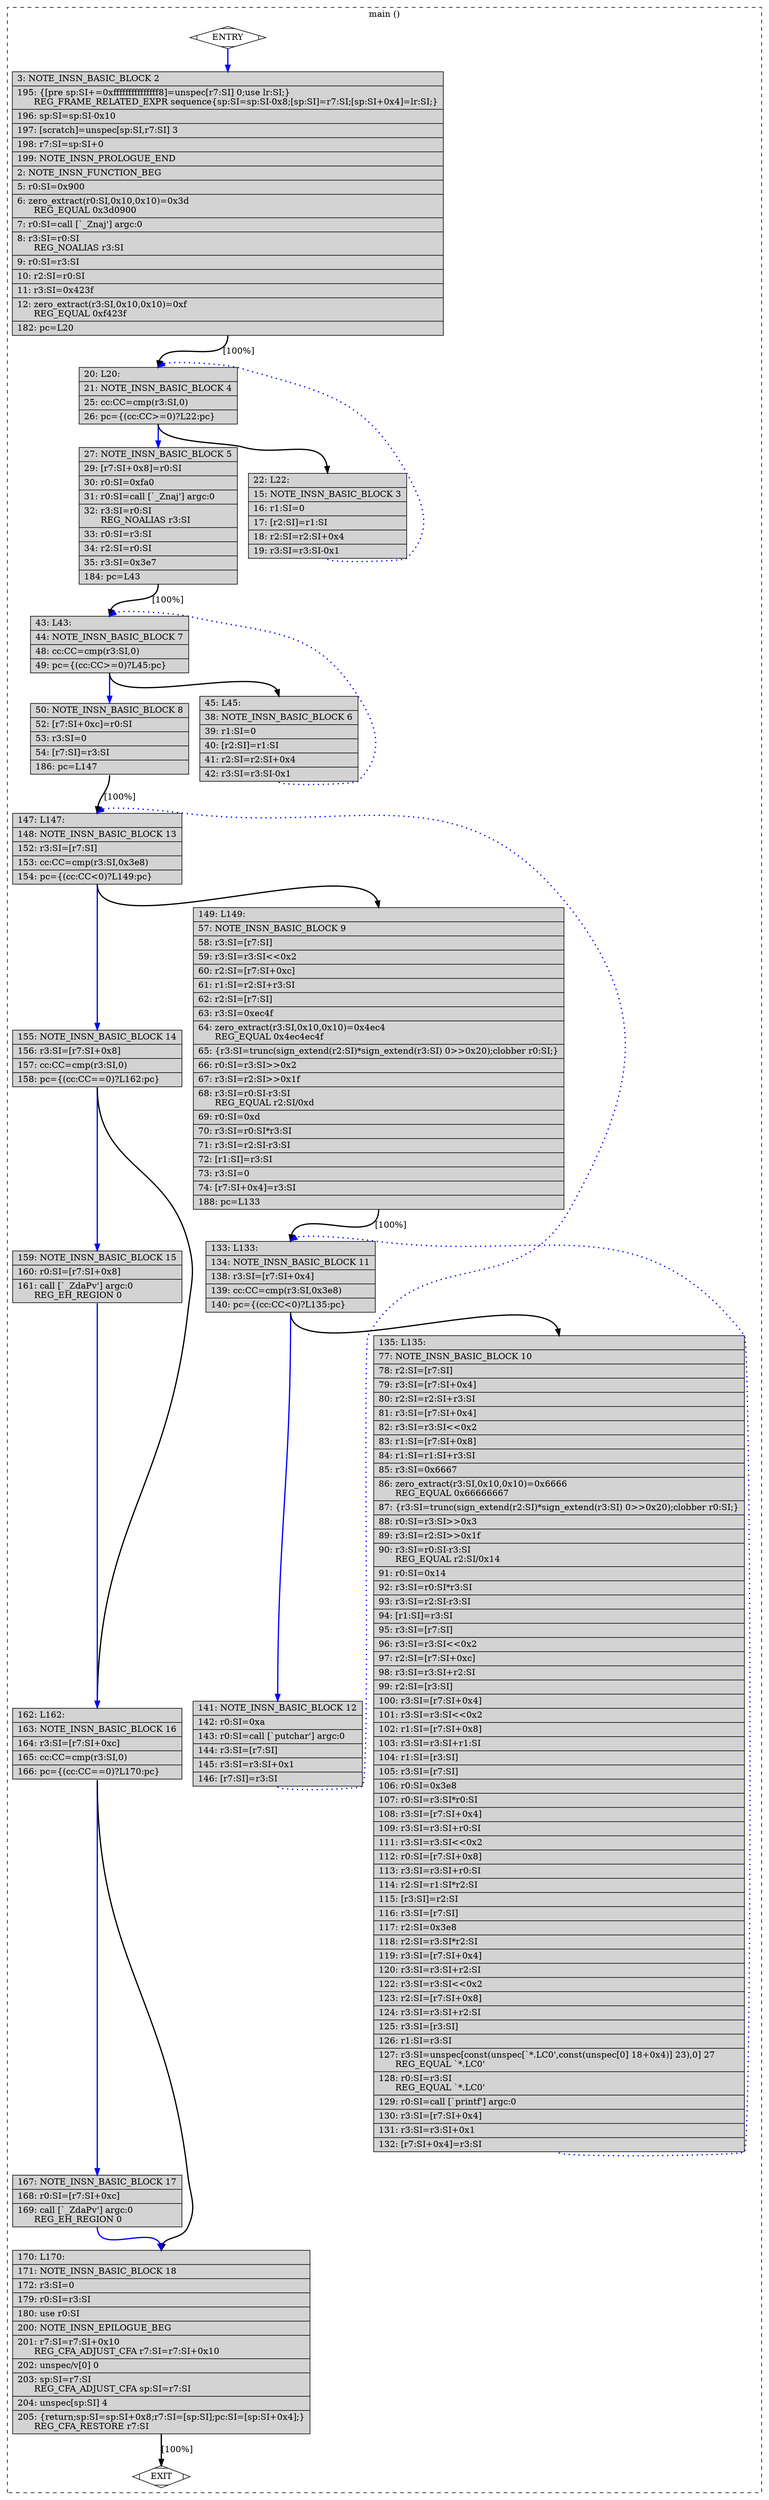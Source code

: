 digraph "a-matmul-v2.cpp.297r.pro_and_epilogue" {
overlap=false;
subgraph "cluster_main" {
	style="dashed";
	color="black";
	label="main ()";
	fn_0_basic_block_0 [shape=Mdiamond,style=filled,fillcolor=white,label="ENTRY"];

	fn_0_basic_block_2 [shape=record,style=filled,fillcolor=lightgrey,label="{\ \ \ \ 3:\ NOTE_INSN_BASIC_BLOCK\ 2\l\
|\ \ 195:\ \{[pre\ sp:SI+=0xfffffffffffffff8]=unspec[r7:SI]\ 0;use\ lr:SI;\}\l\
\ \ \ \ \ \ REG_FRAME_RELATED_EXPR\ sequence\{sp:SI=sp:SI-0x8;[sp:SI]=r7:SI;[sp:SI+0x4]=lr:SI;\}\l\
|\ \ 196:\ sp:SI=sp:SI-0x10\l\
|\ \ 197:\ [scratch]=unspec[sp:SI,r7:SI]\ 3\l\
|\ \ 198:\ r7:SI=sp:SI+0\l\
|\ \ 199:\ NOTE_INSN_PROLOGUE_END\l\
|\ \ \ \ 2:\ NOTE_INSN_FUNCTION_BEG\l\
|\ \ \ \ 5:\ r0:SI=0x900\l\
|\ \ \ \ 6:\ zero_extract(r0:SI,0x10,0x10)=0x3d\l\
\ \ \ \ \ \ REG_EQUAL\ 0x3d0900\l\
|\ \ \ \ 7:\ r0:SI=call\ [`_Znaj']\ argc:0\l\
|\ \ \ \ 8:\ r3:SI=r0:SI\l\
\ \ \ \ \ \ REG_NOALIAS\ r3:SI\l\
|\ \ \ \ 9:\ r0:SI=r3:SI\l\
|\ \ \ 10:\ r2:SI=r0:SI\l\
|\ \ \ 11:\ r3:SI=0x423f\l\
|\ \ \ 12:\ zero_extract(r3:SI,0x10,0x10)=0xf\l\
\ \ \ \ \ \ REG_EQUAL\ 0xf423f\l\
|\ \ 182:\ pc=L20\l\
}"];

	fn_0_basic_block_4 [shape=record,style=filled,fillcolor=lightgrey,label="{\ \ \ 20:\ L20:\l\
|\ \ \ 21:\ NOTE_INSN_BASIC_BLOCK\ 4\l\
|\ \ \ 25:\ cc:CC=cmp(r3:SI,0)\l\
|\ \ \ 26:\ pc=\{(cc:CC\>=0)?L22:pc\}\l\
}"];

	fn_0_basic_block_5 [shape=record,style=filled,fillcolor=lightgrey,label="{\ \ \ 27:\ NOTE_INSN_BASIC_BLOCK\ 5\l\
|\ \ \ 29:\ [r7:SI+0x8]=r0:SI\l\
|\ \ \ 30:\ r0:SI=0xfa0\l\
|\ \ \ 31:\ r0:SI=call\ [`_Znaj']\ argc:0\l\
|\ \ \ 32:\ r3:SI=r0:SI\l\
\ \ \ \ \ \ REG_NOALIAS\ r3:SI\l\
|\ \ \ 33:\ r0:SI=r3:SI\l\
|\ \ \ 34:\ r2:SI=r0:SI\l\
|\ \ \ 35:\ r3:SI=0x3e7\l\
|\ \ 184:\ pc=L43\l\
}"];

	fn_0_basic_block_7 [shape=record,style=filled,fillcolor=lightgrey,label="{\ \ \ 43:\ L43:\l\
|\ \ \ 44:\ NOTE_INSN_BASIC_BLOCK\ 7\l\
|\ \ \ 48:\ cc:CC=cmp(r3:SI,0)\l\
|\ \ \ 49:\ pc=\{(cc:CC\>=0)?L45:pc\}\l\
}"];

	fn_0_basic_block_8 [shape=record,style=filled,fillcolor=lightgrey,label="{\ \ \ 50:\ NOTE_INSN_BASIC_BLOCK\ 8\l\
|\ \ \ 52:\ [r7:SI+0xc]=r0:SI\l\
|\ \ \ 53:\ r3:SI=0\l\
|\ \ \ 54:\ [r7:SI]=r3:SI\l\
|\ \ 186:\ pc=L147\l\
}"];

	fn_0_basic_block_13 [shape=record,style=filled,fillcolor=lightgrey,label="{\ \ 147:\ L147:\l\
|\ \ 148:\ NOTE_INSN_BASIC_BLOCK\ 13\l\
|\ \ 152:\ r3:SI=[r7:SI]\l\
|\ \ 153:\ cc:CC=cmp(r3:SI,0x3e8)\l\
|\ \ 154:\ pc=\{(cc:CC\<0)?L149:pc\}\l\
}"];

	fn_0_basic_block_14 [shape=record,style=filled,fillcolor=lightgrey,label="{\ \ 155:\ NOTE_INSN_BASIC_BLOCK\ 14\l\
|\ \ 156:\ r3:SI=[r7:SI+0x8]\l\
|\ \ 157:\ cc:CC=cmp(r3:SI,0)\l\
|\ \ 158:\ pc=\{(cc:CC==0)?L162:pc\}\l\
}"];

	fn_0_basic_block_15 [shape=record,style=filled,fillcolor=lightgrey,label="{\ \ 159:\ NOTE_INSN_BASIC_BLOCK\ 15\l\
|\ \ 160:\ r0:SI=[r7:SI+0x8]\l\
|\ \ 161:\ call\ [`_ZdaPv']\ argc:0\l\
\ \ \ \ \ \ REG_EH_REGION\ 0\l\
}"];

	fn_0_basic_block_16 [shape=record,style=filled,fillcolor=lightgrey,label="{\ \ 162:\ L162:\l\
|\ \ 163:\ NOTE_INSN_BASIC_BLOCK\ 16\l\
|\ \ 164:\ r3:SI=[r7:SI+0xc]\l\
|\ \ 165:\ cc:CC=cmp(r3:SI,0)\l\
|\ \ 166:\ pc=\{(cc:CC==0)?L170:pc\}\l\
}"];

	fn_0_basic_block_17 [shape=record,style=filled,fillcolor=lightgrey,label="{\ \ 167:\ NOTE_INSN_BASIC_BLOCK\ 17\l\
|\ \ 168:\ r0:SI=[r7:SI+0xc]\l\
|\ \ 169:\ call\ [`_ZdaPv']\ argc:0\l\
\ \ \ \ \ \ REG_EH_REGION\ 0\l\
}"];

	fn_0_basic_block_18 [shape=record,style=filled,fillcolor=lightgrey,label="{\ \ 170:\ L170:\l\
|\ \ 171:\ NOTE_INSN_BASIC_BLOCK\ 18\l\
|\ \ 172:\ r3:SI=0\l\
|\ \ 179:\ r0:SI=r3:SI\l\
|\ \ 180:\ use\ r0:SI\l\
|\ \ 200:\ NOTE_INSN_EPILOGUE_BEG\l\
|\ \ 201:\ r7:SI=r7:SI+0x10\l\
\ \ \ \ \ \ REG_CFA_ADJUST_CFA\ r7:SI=r7:SI+0x10\l\
|\ \ 202:\ unspec/v[0]\ 0\l\
|\ \ 203:\ sp:SI=r7:SI\l\
\ \ \ \ \ \ REG_CFA_ADJUST_CFA\ sp:SI=r7:SI\l\
|\ \ 204:\ unspec[sp:SI]\ 4\l\
|\ \ 205:\ \{return;sp:SI=sp:SI+0x8;r7:SI=[sp:SI];pc:SI=[sp:SI+0x4];\}\l\
\ \ \ \ \ \ REG_CFA_RESTORE\ r7:SI\l\
}"];

	fn_0_basic_block_9 [shape=record,style=filled,fillcolor=lightgrey,label="{\ \ 149:\ L149:\l\
|\ \ \ 57:\ NOTE_INSN_BASIC_BLOCK\ 9\l\
|\ \ \ 58:\ r3:SI=[r7:SI]\l\
|\ \ \ 59:\ r3:SI=r3:SI\<\<0x2\l\
|\ \ \ 60:\ r2:SI=[r7:SI+0xc]\l\
|\ \ \ 61:\ r1:SI=r2:SI+r3:SI\l\
|\ \ \ 62:\ r2:SI=[r7:SI]\l\
|\ \ \ 63:\ r3:SI=0xec4f\l\
|\ \ \ 64:\ zero_extract(r3:SI,0x10,0x10)=0x4ec4\l\
\ \ \ \ \ \ REG_EQUAL\ 0x4ec4ec4f\l\
|\ \ \ 65:\ \{r3:SI=trunc(sign_extend(r2:SI)*sign_extend(r3:SI)\ 0\>\>0x20);clobber\ r0:SI;\}\l\
|\ \ \ 66:\ r0:SI=r3:SI\>\>0x2\l\
|\ \ \ 67:\ r3:SI=r2:SI\>\>0x1f\l\
|\ \ \ 68:\ r3:SI=r0:SI-r3:SI\l\
\ \ \ \ \ \ REG_EQUAL\ r2:SI/0xd\l\
|\ \ \ 69:\ r0:SI=0xd\l\
|\ \ \ 70:\ r3:SI=r0:SI*r3:SI\l\
|\ \ \ 71:\ r3:SI=r2:SI-r3:SI\l\
|\ \ \ 72:\ [r1:SI]=r3:SI\l\
|\ \ \ 73:\ r3:SI=0\l\
|\ \ \ 74:\ [r7:SI+0x4]=r3:SI\l\
|\ \ 188:\ pc=L133\l\
}"];

	fn_0_basic_block_11 [shape=record,style=filled,fillcolor=lightgrey,label="{\ \ 133:\ L133:\l\
|\ \ 134:\ NOTE_INSN_BASIC_BLOCK\ 11\l\
|\ \ 138:\ r3:SI=[r7:SI+0x4]\l\
|\ \ 139:\ cc:CC=cmp(r3:SI,0x3e8)\l\
|\ \ 140:\ pc=\{(cc:CC\<0)?L135:pc\}\l\
}"];

	fn_0_basic_block_12 [shape=record,style=filled,fillcolor=lightgrey,label="{\ \ 141:\ NOTE_INSN_BASIC_BLOCK\ 12\l\
|\ \ 142:\ r0:SI=0xa\l\
|\ \ 143:\ r0:SI=call\ [`putchar']\ argc:0\l\
|\ \ 144:\ r3:SI=[r7:SI]\l\
|\ \ 145:\ r3:SI=r3:SI+0x1\l\
|\ \ 146:\ [r7:SI]=r3:SI\l\
}"];

	fn_0_basic_block_10 [shape=record,style=filled,fillcolor=lightgrey,label="{\ \ 135:\ L135:\l\
|\ \ \ 77:\ NOTE_INSN_BASIC_BLOCK\ 10\l\
|\ \ \ 78:\ r2:SI=[r7:SI]\l\
|\ \ \ 79:\ r3:SI=[r7:SI+0x4]\l\
|\ \ \ 80:\ r2:SI=r2:SI+r3:SI\l\
|\ \ \ 81:\ r3:SI=[r7:SI+0x4]\l\
|\ \ \ 82:\ r3:SI=r3:SI\<\<0x2\l\
|\ \ \ 83:\ r1:SI=[r7:SI+0x8]\l\
|\ \ \ 84:\ r1:SI=r1:SI+r3:SI\l\
|\ \ \ 85:\ r3:SI=0x6667\l\
|\ \ \ 86:\ zero_extract(r3:SI,0x10,0x10)=0x6666\l\
\ \ \ \ \ \ REG_EQUAL\ 0x66666667\l\
|\ \ \ 87:\ \{r3:SI=trunc(sign_extend(r2:SI)*sign_extend(r3:SI)\ 0\>\>0x20);clobber\ r0:SI;\}\l\
|\ \ \ 88:\ r0:SI=r3:SI\>\>0x3\l\
|\ \ \ 89:\ r3:SI=r2:SI\>\>0x1f\l\
|\ \ \ 90:\ r3:SI=r0:SI-r3:SI\l\
\ \ \ \ \ \ REG_EQUAL\ r2:SI/0x14\l\
|\ \ \ 91:\ r0:SI=0x14\l\
|\ \ \ 92:\ r3:SI=r0:SI*r3:SI\l\
|\ \ \ 93:\ r3:SI=r2:SI-r3:SI\l\
|\ \ \ 94:\ [r1:SI]=r3:SI\l\
|\ \ \ 95:\ r3:SI=[r7:SI]\l\
|\ \ \ 96:\ r3:SI=r3:SI\<\<0x2\l\
|\ \ \ 97:\ r2:SI=[r7:SI+0xc]\l\
|\ \ \ 98:\ r3:SI=r3:SI+r2:SI\l\
|\ \ \ 99:\ r2:SI=[r3:SI]\l\
|\ \ 100:\ r3:SI=[r7:SI+0x4]\l\
|\ \ 101:\ r3:SI=r3:SI\<\<0x2\l\
|\ \ 102:\ r1:SI=[r7:SI+0x8]\l\
|\ \ 103:\ r3:SI=r3:SI+r1:SI\l\
|\ \ 104:\ r1:SI=[r3:SI]\l\
|\ \ 105:\ r3:SI=[r7:SI]\l\
|\ \ 106:\ r0:SI=0x3e8\l\
|\ \ 107:\ r0:SI=r3:SI*r0:SI\l\
|\ \ 108:\ r3:SI=[r7:SI+0x4]\l\
|\ \ 109:\ r3:SI=r3:SI+r0:SI\l\
|\ \ 111:\ r3:SI=r3:SI\<\<0x2\l\
|\ \ 112:\ r0:SI=[r7:SI+0x8]\l\
|\ \ 113:\ r3:SI=r3:SI+r0:SI\l\
|\ \ 114:\ r2:SI=r1:SI*r2:SI\l\
|\ \ 115:\ [r3:SI]=r2:SI\l\
|\ \ 116:\ r3:SI=[r7:SI]\l\
|\ \ 117:\ r2:SI=0x3e8\l\
|\ \ 118:\ r2:SI=r3:SI*r2:SI\l\
|\ \ 119:\ r3:SI=[r7:SI+0x4]\l\
|\ \ 120:\ r3:SI=r3:SI+r2:SI\l\
|\ \ 122:\ r3:SI=r3:SI\<\<0x2\l\
|\ \ 123:\ r2:SI=[r7:SI+0x8]\l\
|\ \ 124:\ r3:SI=r3:SI+r2:SI\l\
|\ \ 125:\ r3:SI=[r3:SI]\l\
|\ \ 126:\ r1:SI=r3:SI\l\
|\ \ 127:\ r3:SI=unspec[const(unspec[`*.LC0',const(unspec[0]\ 18+0x4)]\ 23),0]\ 27\l\
\ \ \ \ \ \ REG_EQUAL\ `*.LC0'\l\
|\ \ 128:\ r0:SI=r3:SI\l\
\ \ \ \ \ \ REG_EQUAL\ `*.LC0'\l\
|\ \ 129:\ r0:SI=call\ [`printf']\ argc:0\l\
|\ \ 130:\ r3:SI=[r7:SI+0x4]\l\
|\ \ 131:\ r3:SI=r3:SI+0x1\l\
|\ \ 132:\ [r7:SI+0x4]=r3:SI\l\
}"];

	fn_0_basic_block_6 [shape=record,style=filled,fillcolor=lightgrey,label="{\ \ \ 45:\ L45:\l\
|\ \ \ 38:\ NOTE_INSN_BASIC_BLOCK\ 6\l\
|\ \ \ 39:\ r1:SI=0\l\
|\ \ \ 40:\ [r2:SI]=r1:SI\l\
|\ \ \ 41:\ r2:SI=r2:SI+0x4\l\
|\ \ \ 42:\ r3:SI=r3:SI-0x1\l\
}"];

	fn_0_basic_block_3 [shape=record,style=filled,fillcolor=lightgrey,label="{\ \ \ 22:\ L22:\l\
|\ \ \ 15:\ NOTE_INSN_BASIC_BLOCK\ 3\l\
|\ \ \ 16:\ r1:SI=0\l\
|\ \ \ 17:\ [r2:SI]=r1:SI\l\
|\ \ \ 18:\ r2:SI=r2:SI+0x4\l\
|\ \ \ 19:\ r3:SI=r3:SI-0x1\l\
}"];

	fn_0_basic_block_1 [shape=Mdiamond,style=filled,fillcolor=white,label="EXIT"];

	fn_0_basic_block_0:s -> fn_0_basic_block_2:n [style="solid,bold",color=blue,weight=100,constraint=true];
	fn_0_basic_block_2:s -> fn_0_basic_block_4:n [style="solid,bold",color=black,weight=10,constraint=true,label="[100%]"];
	fn_0_basic_block_3:s -> fn_0_basic_block_4:n [style="dotted,bold",color=blue,weight=10,constraint=false];
	fn_0_basic_block_4:s -> fn_0_basic_block_3:n [style="solid,bold",color=black,weight=10,constraint=true];
	fn_0_basic_block_4:s -> fn_0_basic_block_5:n [style="solid,bold",color=blue,weight=100,constraint=true];
	fn_0_basic_block_5:s -> fn_0_basic_block_7:n [style="solid,bold",color=black,weight=10,constraint=true,label="[100%]"];
	fn_0_basic_block_6:s -> fn_0_basic_block_7:n [style="dotted,bold",color=blue,weight=10,constraint=false];
	fn_0_basic_block_7:s -> fn_0_basic_block_6:n [style="solid,bold",color=black,weight=10,constraint=true];
	fn_0_basic_block_7:s -> fn_0_basic_block_8:n [style="solid,bold",color=blue,weight=100,constraint=true];
	fn_0_basic_block_8:s -> fn_0_basic_block_13:n [style="solid,bold",color=black,weight=10,constraint=true,label="[100%]"];
	fn_0_basic_block_9:s -> fn_0_basic_block_11:n [style="solid,bold",color=black,weight=10,constraint=true,label="[100%]"];
	fn_0_basic_block_10:s -> fn_0_basic_block_11:n [style="dotted,bold",color=blue,weight=10,constraint=false];
	fn_0_basic_block_11:s -> fn_0_basic_block_10:n [style="solid,bold",color=black,weight=10,constraint=true];
	fn_0_basic_block_11:s -> fn_0_basic_block_12:n [style="solid,bold",color=blue,weight=100,constraint=true];
	fn_0_basic_block_12:s -> fn_0_basic_block_13:n [style="dotted,bold",color=blue,weight=10,constraint=false];
	fn_0_basic_block_13:s -> fn_0_basic_block_9:n [style="solid,bold",color=black,weight=10,constraint=true];
	fn_0_basic_block_13:s -> fn_0_basic_block_14:n [style="solid,bold",color=blue,weight=100,constraint=true];
	fn_0_basic_block_14:s -> fn_0_basic_block_15:n [style="solid,bold",color=blue,weight=100,constraint=true];
	fn_0_basic_block_14:s -> fn_0_basic_block_16:n [style="solid,bold",color=black,weight=10,constraint=true];
	fn_0_basic_block_15:s -> fn_0_basic_block_16:n [style="solid,bold",color=blue,weight=100,constraint=true];
	fn_0_basic_block_16:s -> fn_0_basic_block_17:n [style="solid,bold",color=blue,weight=100,constraint=true];
	fn_0_basic_block_16:s -> fn_0_basic_block_18:n [style="solid,bold",color=black,weight=10,constraint=true];
	fn_0_basic_block_17:s -> fn_0_basic_block_18:n [style="solid,bold",color=blue,weight=100,constraint=true];
	fn_0_basic_block_18:s -> fn_0_basic_block_1:n [style="solid,bold",color=black,weight=10,constraint=true,label="[100%]"];
	fn_0_basic_block_0:s -> fn_0_basic_block_1:n [style="invis",constraint=true];
}
}
